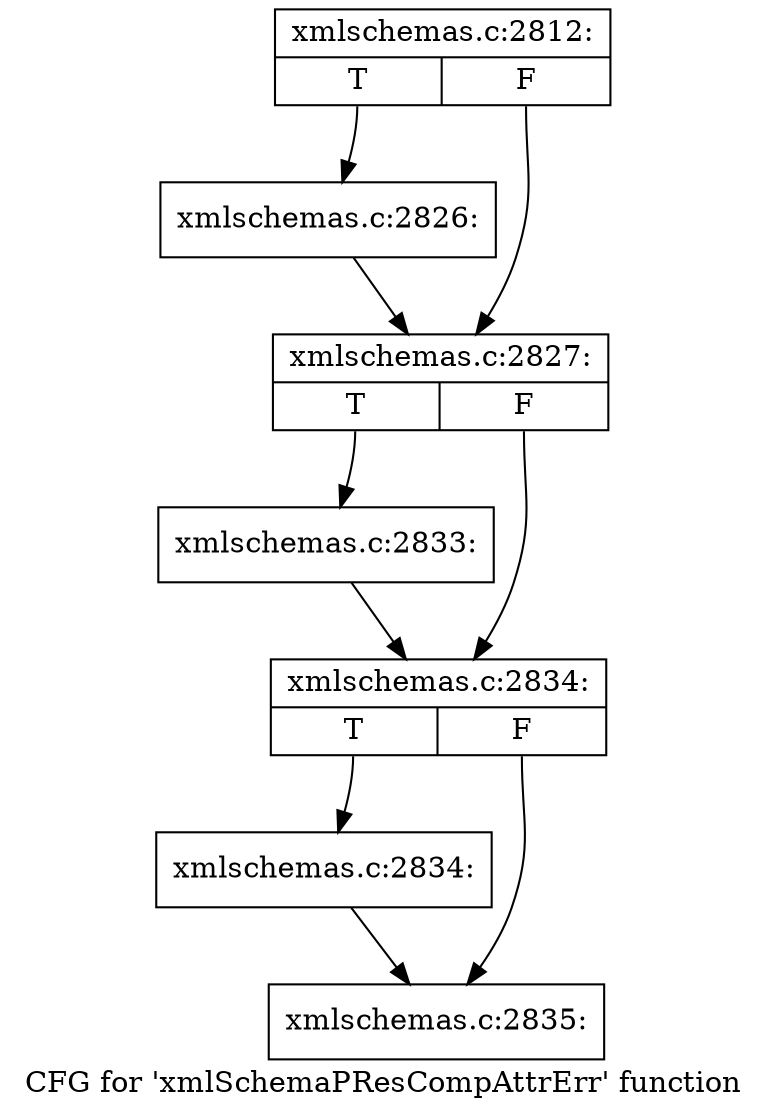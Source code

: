 digraph "CFG for 'xmlSchemaPResCompAttrErr' function" {
	label="CFG for 'xmlSchemaPResCompAttrErr' function";

	Node0x506cd90 [shape=record,label="{xmlschemas.c:2812:|{<s0>T|<s1>F}}"];
	Node0x506cd90:s0 -> Node0x5074570;
	Node0x506cd90:s1 -> Node0x50745c0;
	Node0x5074570 [shape=record,label="{xmlschemas.c:2826:}"];
	Node0x5074570 -> Node0x50745c0;
	Node0x50745c0 [shape=record,label="{xmlschemas.c:2827:|{<s0>T|<s1>F}}"];
	Node0x50745c0:s0 -> Node0x50754e0;
	Node0x50745c0:s1 -> Node0x5075530;
	Node0x50754e0 [shape=record,label="{xmlschemas.c:2833:}"];
	Node0x50754e0 -> Node0x5075530;
	Node0x5075530 [shape=record,label="{xmlschemas.c:2834:|{<s0>T|<s1>F}}"];
	Node0x5075530:s0 -> Node0x5075bc0;
	Node0x5075530:s1 -> Node0x5075c10;
	Node0x5075bc0 [shape=record,label="{xmlschemas.c:2834:}"];
	Node0x5075bc0 -> Node0x5075c10;
	Node0x5075c10 [shape=record,label="{xmlschemas.c:2835:}"];
}

